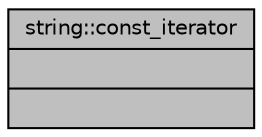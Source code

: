 digraph "string::const_iterator"
{
 // INTERACTIVE_SVG=YES
  bgcolor="transparent";
  edge [fontname="Helvetica",fontsize="10",labelfontname="Helvetica",labelfontsize="10"];
  node [fontname="Helvetica",fontsize="10",shape=record];
  Node1 [label="{string::const_iterator\n||}",height=0.2,width=0.4,color="black", fillcolor="grey75", style="filled", fontcolor="black"];
}
